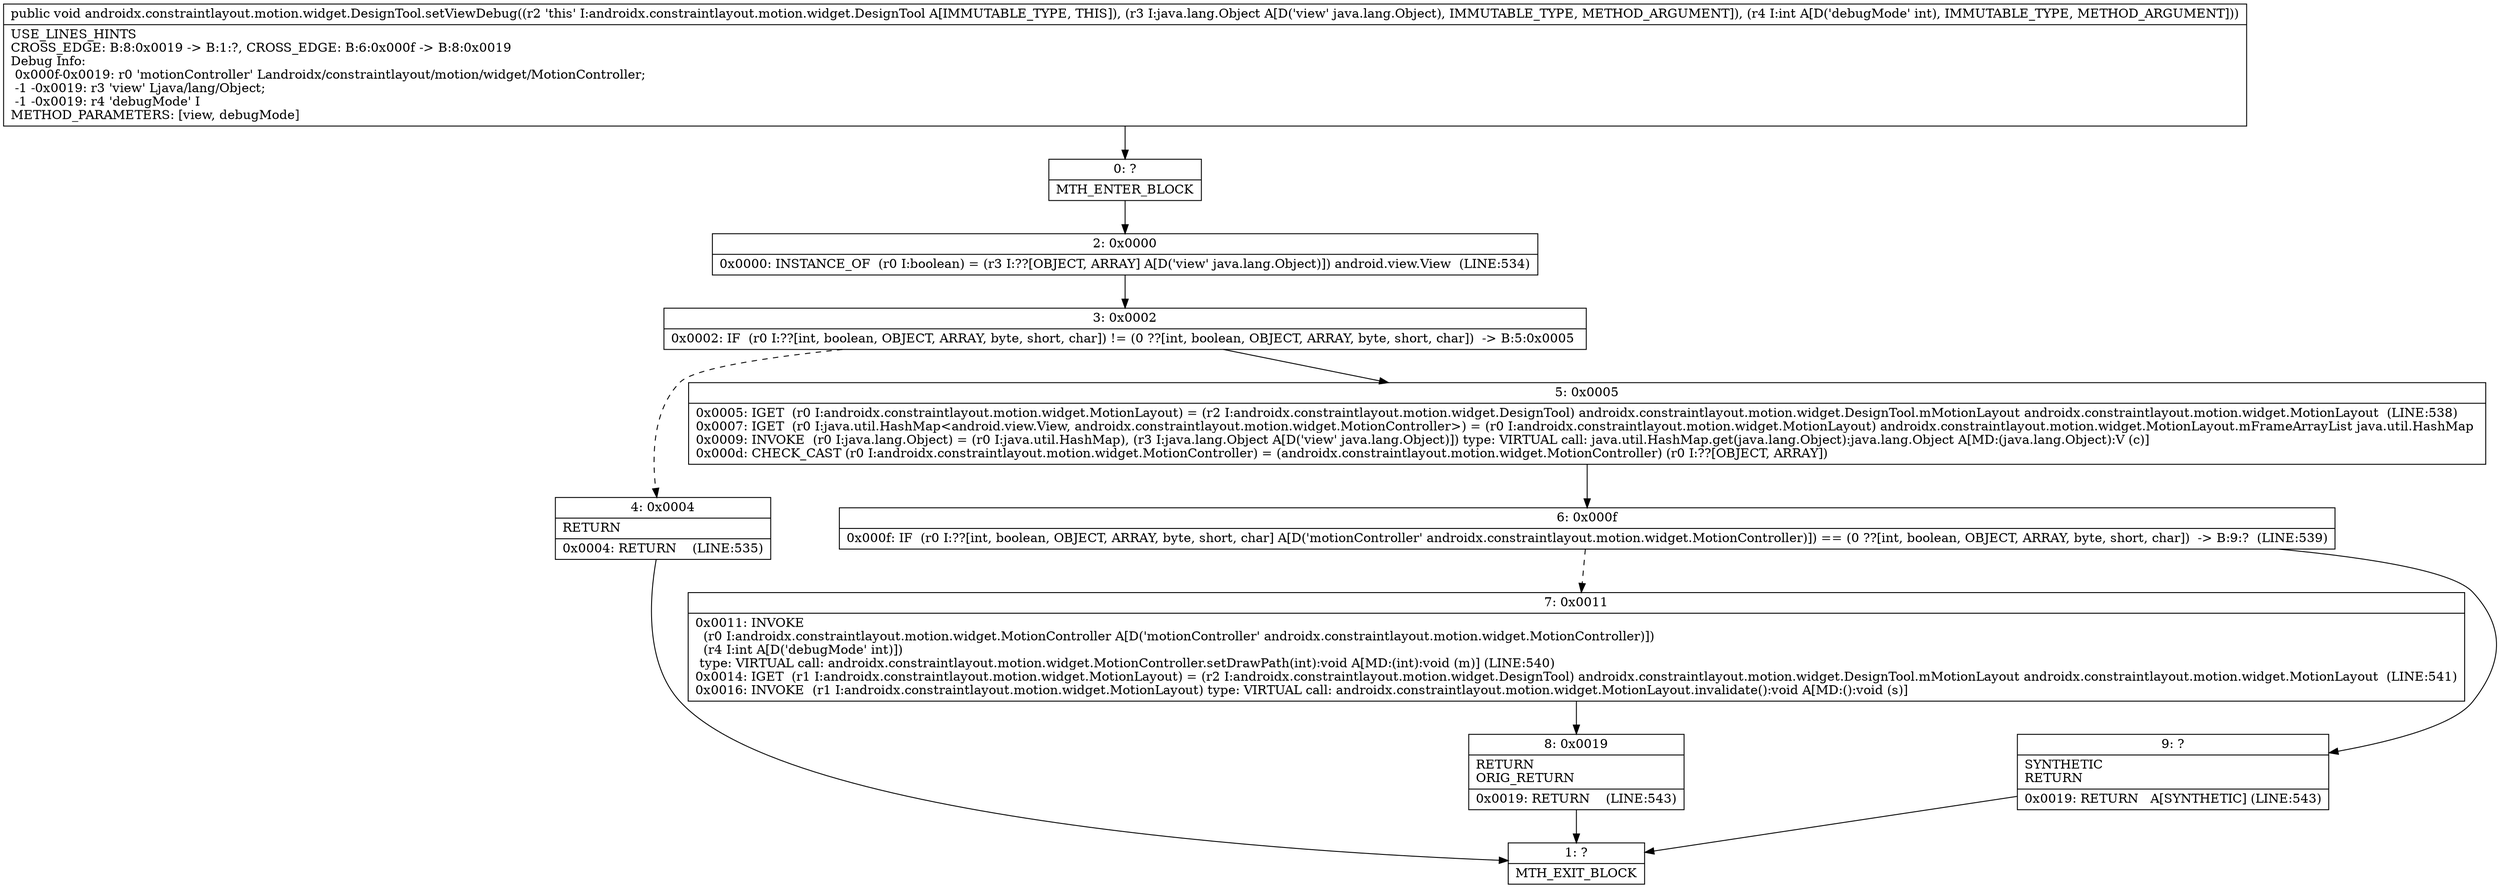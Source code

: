 digraph "CFG forandroidx.constraintlayout.motion.widget.DesignTool.setViewDebug(Ljava\/lang\/Object;I)V" {
Node_0 [shape=record,label="{0\:\ ?|MTH_ENTER_BLOCK\l}"];
Node_2 [shape=record,label="{2\:\ 0x0000|0x0000: INSTANCE_OF  (r0 I:boolean) = (r3 I:??[OBJECT, ARRAY] A[D('view' java.lang.Object)]) android.view.View  (LINE:534)\l}"];
Node_3 [shape=record,label="{3\:\ 0x0002|0x0002: IF  (r0 I:??[int, boolean, OBJECT, ARRAY, byte, short, char]) != (0 ??[int, boolean, OBJECT, ARRAY, byte, short, char])  \-\> B:5:0x0005 \l}"];
Node_4 [shape=record,label="{4\:\ 0x0004|RETURN\l|0x0004: RETURN    (LINE:535)\l}"];
Node_1 [shape=record,label="{1\:\ ?|MTH_EXIT_BLOCK\l}"];
Node_5 [shape=record,label="{5\:\ 0x0005|0x0005: IGET  (r0 I:androidx.constraintlayout.motion.widget.MotionLayout) = (r2 I:androidx.constraintlayout.motion.widget.DesignTool) androidx.constraintlayout.motion.widget.DesignTool.mMotionLayout androidx.constraintlayout.motion.widget.MotionLayout  (LINE:538)\l0x0007: IGET  (r0 I:java.util.HashMap\<android.view.View, androidx.constraintlayout.motion.widget.MotionController\>) = (r0 I:androidx.constraintlayout.motion.widget.MotionLayout) androidx.constraintlayout.motion.widget.MotionLayout.mFrameArrayList java.util.HashMap \l0x0009: INVOKE  (r0 I:java.lang.Object) = (r0 I:java.util.HashMap), (r3 I:java.lang.Object A[D('view' java.lang.Object)]) type: VIRTUAL call: java.util.HashMap.get(java.lang.Object):java.lang.Object A[MD:(java.lang.Object):V (c)]\l0x000d: CHECK_CAST (r0 I:androidx.constraintlayout.motion.widget.MotionController) = (androidx.constraintlayout.motion.widget.MotionController) (r0 I:??[OBJECT, ARRAY]) \l}"];
Node_6 [shape=record,label="{6\:\ 0x000f|0x000f: IF  (r0 I:??[int, boolean, OBJECT, ARRAY, byte, short, char] A[D('motionController' androidx.constraintlayout.motion.widget.MotionController)]) == (0 ??[int, boolean, OBJECT, ARRAY, byte, short, char])  \-\> B:9:?  (LINE:539)\l}"];
Node_7 [shape=record,label="{7\:\ 0x0011|0x0011: INVOKE  \l  (r0 I:androidx.constraintlayout.motion.widget.MotionController A[D('motionController' androidx.constraintlayout.motion.widget.MotionController)])\l  (r4 I:int A[D('debugMode' int)])\l type: VIRTUAL call: androidx.constraintlayout.motion.widget.MotionController.setDrawPath(int):void A[MD:(int):void (m)] (LINE:540)\l0x0014: IGET  (r1 I:androidx.constraintlayout.motion.widget.MotionLayout) = (r2 I:androidx.constraintlayout.motion.widget.DesignTool) androidx.constraintlayout.motion.widget.DesignTool.mMotionLayout androidx.constraintlayout.motion.widget.MotionLayout  (LINE:541)\l0x0016: INVOKE  (r1 I:androidx.constraintlayout.motion.widget.MotionLayout) type: VIRTUAL call: androidx.constraintlayout.motion.widget.MotionLayout.invalidate():void A[MD:():void (s)]\l}"];
Node_8 [shape=record,label="{8\:\ 0x0019|RETURN\lORIG_RETURN\l|0x0019: RETURN    (LINE:543)\l}"];
Node_9 [shape=record,label="{9\:\ ?|SYNTHETIC\lRETURN\l|0x0019: RETURN   A[SYNTHETIC] (LINE:543)\l}"];
MethodNode[shape=record,label="{public void androidx.constraintlayout.motion.widget.DesignTool.setViewDebug((r2 'this' I:androidx.constraintlayout.motion.widget.DesignTool A[IMMUTABLE_TYPE, THIS]), (r3 I:java.lang.Object A[D('view' java.lang.Object), IMMUTABLE_TYPE, METHOD_ARGUMENT]), (r4 I:int A[D('debugMode' int), IMMUTABLE_TYPE, METHOD_ARGUMENT]))  | USE_LINES_HINTS\lCROSS_EDGE: B:8:0x0019 \-\> B:1:?, CROSS_EDGE: B:6:0x000f \-\> B:8:0x0019\lDebug Info:\l  0x000f\-0x0019: r0 'motionController' Landroidx\/constraintlayout\/motion\/widget\/MotionController;\l  \-1 \-0x0019: r3 'view' Ljava\/lang\/Object;\l  \-1 \-0x0019: r4 'debugMode' I\lMETHOD_PARAMETERS: [view, debugMode]\l}"];
MethodNode -> Node_0;Node_0 -> Node_2;
Node_2 -> Node_3;
Node_3 -> Node_4[style=dashed];
Node_3 -> Node_5;
Node_4 -> Node_1;
Node_5 -> Node_6;
Node_6 -> Node_7[style=dashed];
Node_6 -> Node_9;
Node_7 -> Node_8;
Node_8 -> Node_1;
Node_9 -> Node_1;
}


